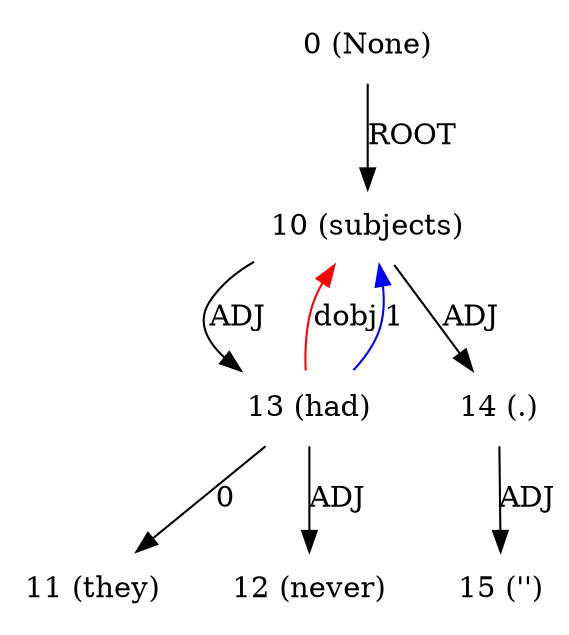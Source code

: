 digraph G{
edge [dir=forward]
node [shape=plaintext]

0 [label="0 (None)"]
0 -> 10 [label="ROOT"]
10 [label="10 (subjects)"]
10 -> 13 [label="ADJ"]
10 -> 14 [label="ADJ"]
13 -> 10 [label="dobj", color="red"]
11 [label="11 (they)"]
12 [label="12 (never)"]
13 [label="13 (had)"]
13 -> 10 [label="1", color="blue"]
13 -> 11 [label="0"]
13 -> 12 [label="ADJ"]
14 [label="14 (.)"]
14 -> 15 [label="ADJ"]
15 [label="15 ('')"]
}
